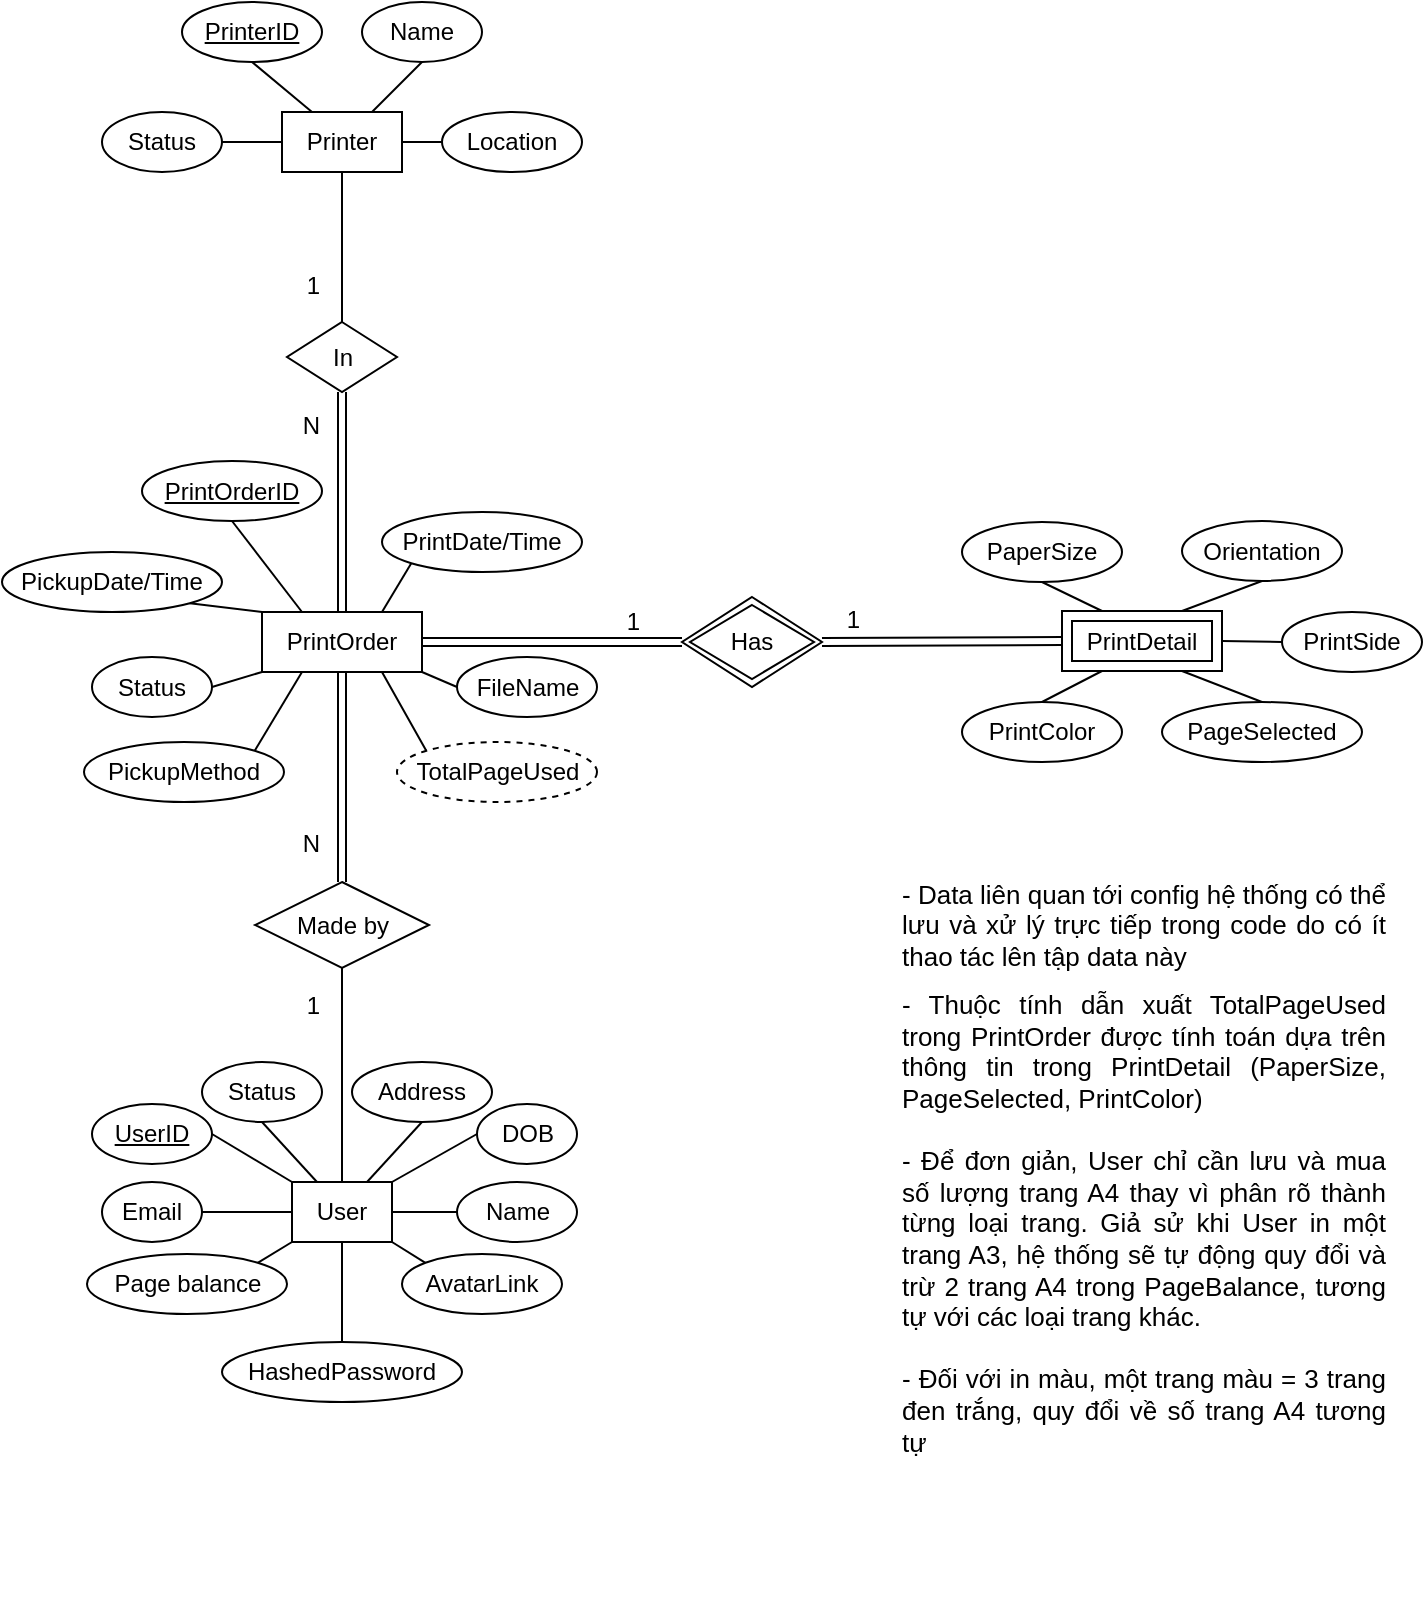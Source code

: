 <mxfile version="22.1.2" type="google">
  <diagram name="Page-1" id="qncQJ6b02yWdnLwTCf11">
    <mxGraphModel grid="1" page="1" gridSize="10" guides="1" tooltips="1" connect="1" arrows="1" fold="1" pageScale="1" pageWidth="850" pageHeight="1100" math="0" shadow="0">
      <root>
        <mxCell id="0" />
        <mxCell id="1" parent="0" />
        <mxCell id="86KTdg9rSpqO78X9JeLp-89" style="rounded=0;orthogonalLoop=1;jettySize=auto;html=1;exitX=0;exitY=0;exitDx=0;exitDy=0;entryX=1;entryY=0.5;entryDx=0;entryDy=0;endArrow=none;endFill=0;" edge="1" parent="1" source="86KTdg9rSpqO78X9JeLp-1" target="86KTdg9rSpqO78X9JeLp-5">
          <mxGeometry relative="1" as="geometry" />
        </mxCell>
        <mxCell id="86KTdg9rSpqO78X9JeLp-90" style="rounded=0;orthogonalLoop=1;jettySize=auto;html=1;exitX=0;exitY=0.5;exitDx=0;exitDy=0;entryX=1;entryY=0.5;entryDx=0;entryDy=0;endArrow=none;endFill=0;" edge="1" parent="1" source="86KTdg9rSpqO78X9JeLp-1" target="86KTdg9rSpqO78X9JeLp-9">
          <mxGeometry relative="1" as="geometry" />
        </mxCell>
        <mxCell id="86KTdg9rSpqO78X9JeLp-94" style="rounded=0;orthogonalLoop=1;jettySize=auto;html=1;exitX=1;exitY=0.5;exitDx=0;exitDy=0;entryX=0;entryY=0.5;entryDx=0;entryDy=0;endArrow=none;endFill=0;" edge="1" parent="1" source="86KTdg9rSpqO78X9JeLp-1" target="86KTdg9rSpqO78X9JeLp-7">
          <mxGeometry relative="1" as="geometry" />
        </mxCell>
        <mxCell id="86KTdg9rSpqO78X9JeLp-95" style="rounded=0;orthogonalLoop=1;jettySize=auto;html=1;exitX=1;exitY=0;exitDx=0;exitDy=0;entryX=0;entryY=0.5;entryDx=0;entryDy=0;endArrow=none;endFill=0;" edge="1" parent="1" source="86KTdg9rSpqO78X9JeLp-1" target="86KTdg9rSpqO78X9JeLp-8">
          <mxGeometry relative="1" as="geometry" />
        </mxCell>
        <mxCell id="86KTdg9rSpqO78X9JeLp-1" value="User" style="whiteSpace=wrap;html=1;align=center;" vertex="1" parent="1">
          <mxGeometry x="195" y="630" width="50" height="30" as="geometry" />
        </mxCell>
        <mxCell id="86KTdg9rSpqO78X9JeLp-72" style="rounded=0;orthogonalLoop=1;jettySize=auto;html=1;exitX=0.25;exitY=0;exitDx=0;exitDy=0;entryX=0.5;entryY=1;entryDx=0;entryDy=0;endArrow=none;endFill=0;" edge="1" parent="1" source="86KTdg9rSpqO78X9JeLp-2" target="86KTdg9rSpqO78X9JeLp-16">
          <mxGeometry relative="1" as="geometry" />
        </mxCell>
        <mxCell id="86KTdg9rSpqO78X9JeLp-73" style="rounded=0;orthogonalLoop=1;jettySize=auto;html=1;exitX=0;exitY=0;exitDx=0;exitDy=0;entryX=1;entryY=1;entryDx=0;entryDy=0;endArrow=none;endFill=0;" edge="1" parent="1" source="86KTdg9rSpqO78X9JeLp-2" target="86KTdg9rSpqO78X9JeLp-20">
          <mxGeometry relative="1" as="geometry" />
        </mxCell>
        <mxCell id="86KTdg9rSpqO78X9JeLp-74" style="rounded=0;orthogonalLoop=1;jettySize=auto;html=1;exitX=0;exitY=1;exitDx=0;exitDy=0;entryX=1;entryY=0.5;entryDx=0;entryDy=0;endArrow=none;endFill=0;" edge="1" parent="1" source="86KTdg9rSpqO78X9JeLp-2" target="86KTdg9rSpqO78X9JeLp-23">
          <mxGeometry relative="1" as="geometry" />
        </mxCell>
        <mxCell id="86KTdg9rSpqO78X9JeLp-75" style="rounded=0;orthogonalLoop=1;jettySize=auto;html=1;exitX=0.25;exitY=1;exitDx=0;exitDy=0;entryX=1;entryY=0;entryDx=0;entryDy=0;endArrow=none;endFill=0;" edge="1" parent="1" source="86KTdg9rSpqO78X9JeLp-2" target="86KTdg9rSpqO78X9JeLp-22">
          <mxGeometry relative="1" as="geometry" />
        </mxCell>
        <mxCell id="86KTdg9rSpqO78X9JeLp-76" style="rounded=0;orthogonalLoop=1;jettySize=auto;html=1;exitX=0.75;exitY=1;exitDx=0;exitDy=0;entryX=0;entryY=0;entryDx=0;entryDy=0;endArrow=none;endFill=0;" edge="1" parent="1" source="86KTdg9rSpqO78X9JeLp-2" target="86KTdg9rSpqO78X9JeLp-21">
          <mxGeometry relative="1" as="geometry" />
        </mxCell>
        <mxCell id="86KTdg9rSpqO78X9JeLp-77" style="rounded=0;orthogonalLoop=1;jettySize=auto;html=1;exitX=1;exitY=1;exitDx=0;exitDy=0;entryX=0;entryY=0.5;entryDx=0;entryDy=0;endArrow=none;endFill=0;" edge="1" parent="1" source="86KTdg9rSpqO78X9JeLp-2" target="86KTdg9rSpqO78X9JeLp-18">
          <mxGeometry relative="1" as="geometry" />
        </mxCell>
        <mxCell id="86KTdg9rSpqO78X9JeLp-78" style="rounded=0;orthogonalLoop=1;jettySize=auto;html=1;exitX=0.75;exitY=0;exitDx=0;exitDy=0;entryX=0;entryY=1;entryDx=0;entryDy=0;endArrow=none;endFill=0;" edge="1" parent="1" source="86KTdg9rSpqO78X9JeLp-2" target="86KTdg9rSpqO78X9JeLp-17">
          <mxGeometry relative="1" as="geometry" />
        </mxCell>
        <mxCell id="86KTdg9rSpqO78X9JeLp-2" value="PrintOrder" style="whiteSpace=wrap;html=1;align=center;" vertex="1" parent="1">
          <mxGeometry x="180" y="345" width="80" height="30" as="geometry" />
        </mxCell>
        <mxCell id="86KTdg9rSpqO78X9JeLp-79" style="rounded=0;orthogonalLoop=1;jettySize=auto;html=1;exitX=0.25;exitY=0;exitDx=0;exitDy=0;entryX=0.5;entryY=1;entryDx=0;entryDy=0;endArrow=none;endFill=0;" edge="1" parent="1" source="86KTdg9rSpqO78X9JeLp-3" target="86KTdg9rSpqO78X9JeLp-31">
          <mxGeometry relative="1" as="geometry" />
        </mxCell>
        <mxCell id="86KTdg9rSpqO78X9JeLp-80" style="rounded=0;orthogonalLoop=1;jettySize=auto;html=1;exitX=0;exitY=0.5;exitDx=0;exitDy=0;entryX=1;entryY=0.5;entryDx=0;entryDy=0;endArrow=none;endFill=0;" edge="1" parent="1" source="86KTdg9rSpqO78X9JeLp-3" target="86KTdg9rSpqO78X9JeLp-34">
          <mxGeometry relative="1" as="geometry" />
        </mxCell>
        <mxCell id="86KTdg9rSpqO78X9JeLp-81" style="rounded=0;orthogonalLoop=1;jettySize=auto;html=1;exitX=1;exitY=0.5;exitDx=0;exitDy=0;entryX=0;entryY=0.5;entryDx=0;entryDy=0;endArrow=none;endFill=0;" edge="1" parent="1" source="86KTdg9rSpqO78X9JeLp-3" target="86KTdg9rSpqO78X9JeLp-33">
          <mxGeometry relative="1" as="geometry" />
        </mxCell>
        <mxCell id="86KTdg9rSpqO78X9JeLp-82" style="rounded=0;orthogonalLoop=1;jettySize=auto;html=1;exitX=0.75;exitY=0;exitDx=0;exitDy=0;entryX=0.5;entryY=1;entryDx=0;entryDy=0;endArrow=none;endFill=0;" edge="1" parent="1" source="86KTdg9rSpqO78X9JeLp-3" target="86KTdg9rSpqO78X9JeLp-32">
          <mxGeometry relative="1" as="geometry" />
        </mxCell>
        <mxCell id="86KTdg9rSpqO78X9JeLp-3" value="Printer" style="whiteSpace=wrap;html=1;align=center;" vertex="1" parent="1">
          <mxGeometry x="190" y="95" width="60" height="30" as="geometry" />
        </mxCell>
        <mxCell id="86KTdg9rSpqO78X9JeLp-5" value="UserID" style="ellipse;whiteSpace=wrap;html=1;align=center;fontStyle=4;" vertex="1" parent="1">
          <mxGeometry x="95" y="591" width="60" height="30" as="geometry" />
        </mxCell>
        <mxCell id="86KTdg9rSpqO78X9JeLp-7" value="Name" style="ellipse;whiteSpace=wrap;html=1;align=center;" vertex="1" parent="1">
          <mxGeometry x="277.5" y="630" width="60" height="30" as="geometry" />
        </mxCell>
        <mxCell id="86KTdg9rSpqO78X9JeLp-8" value="DOB" style="ellipse;whiteSpace=wrap;html=1;align=center;" vertex="1" parent="1">
          <mxGeometry x="287.5" y="591" width="50" height="30" as="geometry" />
        </mxCell>
        <mxCell id="86KTdg9rSpqO78X9JeLp-9" value="Email" style="ellipse;whiteSpace=wrap;html=1;align=center;" vertex="1" parent="1">
          <mxGeometry x="100" y="630" width="50" height="30" as="geometry" />
        </mxCell>
        <mxCell id="86KTdg9rSpqO78X9JeLp-10" value="Address" style="ellipse;whiteSpace=wrap;html=1;align=center;" vertex="1" parent="1">
          <mxGeometry x="225" y="570" width="70" height="30" as="geometry" />
        </mxCell>
        <mxCell id="86KTdg9rSpqO78X9JeLp-12" value="HashedPassword" style="ellipse;whiteSpace=wrap;html=1;align=center;" vertex="1" parent="1">
          <mxGeometry x="160" y="710" width="120" height="30" as="geometry" />
        </mxCell>
        <mxCell id="86KTdg9rSpqO78X9JeLp-14" value="AvatarLink" style="ellipse;whiteSpace=wrap;html=1;align=center;" vertex="1" parent="1">
          <mxGeometry x="250" y="666" width="80" height="30" as="geometry" />
        </mxCell>
        <mxCell id="86KTdg9rSpqO78X9JeLp-15" value="Page balance" style="ellipse;whiteSpace=wrap;html=1;align=center;" vertex="1" parent="1">
          <mxGeometry x="92.5" y="666" width="100" height="30" as="geometry" />
        </mxCell>
        <mxCell id="86KTdg9rSpqO78X9JeLp-16" value="PrintOrderID" style="ellipse;whiteSpace=wrap;html=1;align=center;fontStyle=4;" vertex="1" parent="1">
          <mxGeometry x="120" y="269.5" width="90" height="30" as="geometry" />
        </mxCell>
        <mxCell id="86KTdg9rSpqO78X9JeLp-17" value="PrintDate/Time" style="ellipse;whiteSpace=wrap;html=1;align=center;" vertex="1" parent="1">
          <mxGeometry x="240" y="295" width="100" height="30" as="geometry" />
        </mxCell>
        <mxCell id="86KTdg9rSpqO78X9JeLp-18" value="FileName" style="ellipse;whiteSpace=wrap;html=1;align=center;" vertex="1" parent="1">
          <mxGeometry x="277.5" y="367.5" width="70" height="30" as="geometry" />
        </mxCell>
        <mxCell id="86KTdg9rSpqO78X9JeLp-20" value="PickupDate/Time" style="ellipse;whiteSpace=wrap;html=1;align=center;" vertex="1" parent="1">
          <mxGeometry x="50" y="315" width="110" height="30" as="geometry" />
        </mxCell>
        <mxCell id="86KTdg9rSpqO78X9JeLp-21" value="TotalPageUsed" style="ellipse;whiteSpace=wrap;html=1;align=center;dashed=1;" vertex="1" parent="1">
          <mxGeometry x="247.5" y="410" width="100" height="30" as="geometry" />
        </mxCell>
        <mxCell id="86KTdg9rSpqO78X9JeLp-22" value="PickupMethod" style="ellipse;whiteSpace=wrap;html=1;align=center;" vertex="1" parent="1">
          <mxGeometry x="91" y="410" width="100" height="30" as="geometry" />
        </mxCell>
        <mxCell id="86KTdg9rSpqO78X9JeLp-23" value="Status" style="ellipse;whiteSpace=wrap;html=1;align=center;" vertex="1" parent="1">
          <mxGeometry x="95" y="367.5" width="60" height="30" as="geometry" />
        </mxCell>
        <mxCell id="86KTdg9rSpqO78X9JeLp-26" value="PaperSize" style="ellipse;whiteSpace=wrap;html=1;align=center;" vertex="1" parent="1">
          <mxGeometry x="530" y="300" width="80" height="30" as="geometry" />
        </mxCell>
        <mxCell id="86KTdg9rSpqO78X9JeLp-27" value="Orientation" style="ellipse;whiteSpace=wrap;html=1;align=center;" vertex="1" parent="1">
          <mxGeometry x="640" y="299.5" width="80" height="30" as="geometry" />
        </mxCell>
        <mxCell id="86KTdg9rSpqO78X9JeLp-28" value="PrintSide" style="ellipse;whiteSpace=wrap;html=1;align=center;" vertex="1" parent="1">
          <mxGeometry x="690" y="345" width="70" height="30" as="geometry" />
        </mxCell>
        <mxCell id="86KTdg9rSpqO78X9JeLp-29" value="PrintColor" style="ellipse;whiteSpace=wrap;html=1;align=center;" vertex="1" parent="1">
          <mxGeometry x="530" y="390" width="80" height="30" as="geometry" />
        </mxCell>
        <mxCell id="86KTdg9rSpqO78X9JeLp-30" value="PageSelected" style="ellipse;whiteSpace=wrap;html=1;align=center;" vertex="1" parent="1">
          <mxGeometry x="630" y="390" width="100" height="30" as="geometry" />
        </mxCell>
        <mxCell id="86KTdg9rSpqO78X9JeLp-31" value="PrinterID" style="ellipse;whiteSpace=wrap;html=1;align=center;fontStyle=4;" vertex="1" parent="1">
          <mxGeometry x="140" y="40" width="70" height="30" as="geometry" />
        </mxCell>
        <mxCell id="86KTdg9rSpqO78X9JeLp-32" value="Name" style="ellipse;whiteSpace=wrap;html=1;align=center;" vertex="1" parent="1">
          <mxGeometry x="230" y="40" width="60" height="30" as="geometry" />
        </mxCell>
        <mxCell id="86KTdg9rSpqO78X9JeLp-33" value="Location" style="ellipse;whiteSpace=wrap;html=1;align=center;" vertex="1" parent="1">
          <mxGeometry x="270" y="95" width="70" height="30" as="geometry" />
        </mxCell>
        <mxCell id="86KTdg9rSpqO78X9JeLp-34" value="Status" style="ellipse;whiteSpace=wrap;html=1;align=center;" vertex="1" parent="1">
          <mxGeometry x="100" y="95" width="60" height="30" as="geometry" />
        </mxCell>
        <mxCell id="86KTdg9rSpqO78X9JeLp-83" style="rounded=0;orthogonalLoop=1;jettySize=auto;html=1;exitX=0.25;exitY=0;exitDx=0;exitDy=0;entryX=0.5;entryY=1;entryDx=0;entryDy=0;endArrow=none;endFill=0;" edge="1" parent="1" source="86KTdg9rSpqO78X9JeLp-35" target="86KTdg9rSpqO78X9JeLp-26">
          <mxGeometry relative="1" as="geometry" />
        </mxCell>
        <mxCell id="86KTdg9rSpqO78X9JeLp-84" style="rounded=0;orthogonalLoop=1;jettySize=auto;html=1;exitX=0.75;exitY=0;exitDx=0;exitDy=0;entryX=0.5;entryY=1;entryDx=0;entryDy=0;endArrow=none;endFill=0;" edge="1" parent="1" source="86KTdg9rSpqO78X9JeLp-35" target="86KTdg9rSpqO78X9JeLp-27">
          <mxGeometry relative="1" as="geometry" />
        </mxCell>
        <mxCell id="86KTdg9rSpqO78X9JeLp-85" style="rounded=0;orthogonalLoop=1;jettySize=auto;html=1;exitX=1;exitY=0.5;exitDx=0;exitDy=0;entryX=0;entryY=0.5;entryDx=0;entryDy=0;endArrow=none;endFill=0;" edge="1" parent="1" source="86KTdg9rSpqO78X9JeLp-35" target="86KTdg9rSpqO78X9JeLp-28">
          <mxGeometry relative="1" as="geometry" />
        </mxCell>
        <mxCell id="86KTdg9rSpqO78X9JeLp-87" style="rounded=0;orthogonalLoop=1;jettySize=auto;html=1;exitX=0.75;exitY=1;exitDx=0;exitDy=0;entryX=0.5;entryY=0;entryDx=0;entryDy=0;endArrow=none;endFill=0;" edge="1" parent="1" source="86KTdg9rSpqO78X9JeLp-35" target="86KTdg9rSpqO78X9JeLp-30">
          <mxGeometry relative="1" as="geometry" />
        </mxCell>
        <mxCell id="86KTdg9rSpqO78X9JeLp-88" style="rounded=0;orthogonalLoop=1;jettySize=auto;html=1;exitX=0.25;exitY=1;exitDx=0;exitDy=0;entryX=0.5;entryY=0;entryDx=0;entryDy=0;endArrow=none;endFill=0;" edge="1" parent="1" source="86KTdg9rSpqO78X9JeLp-35" target="86KTdg9rSpqO78X9JeLp-29">
          <mxGeometry relative="1" as="geometry" />
        </mxCell>
        <mxCell id="86KTdg9rSpqO78X9JeLp-35" value="PrintDetail" style="shape=ext;margin=3;double=1;whiteSpace=wrap;html=1;align=center;" vertex="1" parent="1">
          <mxGeometry x="580" y="344.5" width="80" height="30" as="geometry" />
        </mxCell>
        <mxCell id="86KTdg9rSpqO78X9JeLp-36" value="Has" style="shape=rhombus;double=1;perimeter=rhombusPerimeter;whiteSpace=wrap;html=1;align=center;" vertex="1" parent="1">
          <mxGeometry x="390" y="337.5" width="70" height="45" as="geometry" />
        </mxCell>
        <mxCell id="86KTdg9rSpqO78X9JeLp-52" value="" style="shape=link;html=1;rounded=0;exitX=1;exitY=0.5;exitDx=0;exitDy=0;entryX=0;entryY=0.5;entryDx=0;entryDy=0;" edge="1" parent="1" source="86KTdg9rSpqO78X9JeLp-2" target="86KTdg9rSpqO78X9JeLp-36">
          <mxGeometry relative="1" as="geometry">
            <mxPoint x="240" y="460" as="sourcePoint" />
            <mxPoint x="400" y="460" as="targetPoint" />
          </mxGeometry>
        </mxCell>
        <mxCell id="86KTdg9rSpqO78X9JeLp-53" value="1" style="resizable=0;html=1;whiteSpace=wrap;align=right;verticalAlign=bottom;" connectable="0" vertex="1" parent="86KTdg9rSpqO78X9JeLp-52">
          <mxGeometry x="1" relative="1" as="geometry">
            <mxPoint x="-20" y="-2" as="offset" />
          </mxGeometry>
        </mxCell>
        <mxCell id="86KTdg9rSpqO78X9JeLp-54" value="" style="shape=link;html=1;rounded=0;exitX=0;exitY=0.5;exitDx=0;exitDy=0;entryX=1;entryY=0.5;entryDx=0;entryDy=0;" edge="1" parent="1" source="86KTdg9rSpqO78X9JeLp-35" target="86KTdg9rSpqO78X9JeLp-36">
          <mxGeometry relative="1" as="geometry">
            <mxPoint x="450" y="407.5" as="sourcePoint" />
            <mxPoint x="580" y="407.5" as="targetPoint" />
          </mxGeometry>
        </mxCell>
        <mxCell id="86KTdg9rSpqO78X9JeLp-55" value="1" style="resizable=0;html=1;whiteSpace=wrap;align=right;verticalAlign=bottom;" connectable="0" vertex="1" parent="86KTdg9rSpqO78X9JeLp-54">
          <mxGeometry x="1" relative="1" as="geometry">
            <mxPoint x="20" y="-2" as="offset" />
          </mxGeometry>
        </mxCell>
        <mxCell id="86KTdg9rSpqO78X9JeLp-57" value="In" style="shape=rhombus;perimeter=rhombusPerimeter;whiteSpace=wrap;html=1;align=center;" vertex="1" parent="1">
          <mxGeometry x="192.5" y="200" width="55" height="35" as="geometry" />
        </mxCell>
        <mxCell id="86KTdg9rSpqO78X9JeLp-58" value="" style="endArrow=none;html=1;rounded=0;exitX=0.5;exitY=1;exitDx=0;exitDy=0;entryX=0.5;entryY=0;entryDx=0;entryDy=0;" edge="1" parent="1" source="86KTdg9rSpqO78X9JeLp-3" target="86KTdg9rSpqO78X9JeLp-57">
          <mxGeometry relative="1" as="geometry">
            <mxPoint x="80" y="260" as="sourcePoint" />
            <mxPoint x="240" y="260" as="targetPoint" />
          </mxGeometry>
        </mxCell>
        <mxCell id="86KTdg9rSpqO78X9JeLp-59" value="1" style="resizable=0;html=1;whiteSpace=wrap;align=right;verticalAlign=bottom;" connectable="0" vertex="1" parent="86KTdg9rSpqO78X9JeLp-58">
          <mxGeometry x="1" relative="1" as="geometry">
            <mxPoint x="-10" y="-10" as="offset" />
          </mxGeometry>
        </mxCell>
        <mxCell id="86KTdg9rSpqO78X9JeLp-60" value="" style="shape=link;html=1;rounded=0;exitX=0.5;exitY=0;exitDx=0;exitDy=0;entryX=0.5;entryY=1;entryDx=0;entryDy=0;" edge="1" parent="1" source="86KTdg9rSpqO78X9JeLp-2" target="86KTdg9rSpqO78X9JeLp-57">
          <mxGeometry relative="1" as="geometry">
            <mxPoint x="80" y="220" as="sourcePoint" />
            <mxPoint x="240" y="220" as="targetPoint" />
          </mxGeometry>
        </mxCell>
        <mxCell id="86KTdg9rSpqO78X9JeLp-61" value="N" style="resizable=0;html=1;whiteSpace=wrap;align=right;verticalAlign=bottom;" connectable="0" vertex="1" parent="86KTdg9rSpqO78X9JeLp-60">
          <mxGeometry x="1" relative="1" as="geometry">
            <mxPoint x="-10" y="25" as="offset" />
          </mxGeometry>
        </mxCell>
        <mxCell id="86KTdg9rSpqO78X9JeLp-67" value="Made by" style="shape=rhombus;perimeter=rhombusPerimeter;whiteSpace=wrap;html=1;align=center;" vertex="1" parent="1">
          <mxGeometry x="176.5" y="480" width="87" height="43" as="geometry" />
        </mxCell>
        <mxCell id="86KTdg9rSpqO78X9JeLp-68" value="" style="shape=link;html=1;rounded=0;exitX=0.5;exitY=1;exitDx=0;exitDy=0;entryX=0.5;entryY=0;entryDx=0;entryDy=0;" edge="1" parent="1" source="86KTdg9rSpqO78X9JeLp-2" target="86KTdg9rSpqO78X9JeLp-67">
          <mxGeometry relative="1" as="geometry">
            <mxPoint x="210" y="480" as="sourcePoint" />
            <mxPoint x="340" y="480" as="targetPoint" />
          </mxGeometry>
        </mxCell>
        <mxCell id="86KTdg9rSpqO78X9JeLp-69" value="N" style="resizable=0;html=1;whiteSpace=wrap;align=right;verticalAlign=bottom;" connectable="0" vertex="1" parent="86KTdg9rSpqO78X9JeLp-68">
          <mxGeometry x="1" relative="1" as="geometry">
            <mxPoint x="-10" y="-11" as="offset" />
          </mxGeometry>
        </mxCell>
        <mxCell id="86KTdg9rSpqO78X9JeLp-70" value="" style="endArrow=none;html=1;rounded=0;exitX=0.5;exitY=0;exitDx=0;exitDy=0;entryX=0.5;entryY=1;entryDx=0;entryDy=0;" edge="1" parent="1" source="86KTdg9rSpqO78X9JeLp-1" target="86KTdg9rSpqO78X9JeLp-67">
          <mxGeometry relative="1" as="geometry">
            <mxPoint x="-90" y="428.5" as="sourcePoint" />
            <mxPoint x="25" y="427.5" as="targetPoint" />
          </mxGeometry>
        </mxCell>
        <mxCell id="86KTdg9rSpqO78X9JeLp-71" value="1" style="resizable=0;html=1;whiteSpace=wrap;align=right;verticalAlign=bottom;" connectable="0" vertex="1" parent="86KTdg9rSpqO78X9JeLp-70">
          <mxGeometry x="1" relative="1" as="geometry">
            <mxPoint x="-10" y="27" as="offset" />
          </mxGeometry>
        </mxCell>
        <mxCell id="86KTdg9rSpqO78X9JeLp-97" style="rounded=0;orthogonalLoop=1;jettySize=auto;html=1;exitX=0.5;exitY=1;exitDx=0;exitDy=0;entryX=0.5;entryY=0;entryDx=0;entryDy=0;endArrow=none;endFill=0;" edge="1" parent="1" source="86KTdg9rSpqO78X9JeLp-1" target="86KTdg9rSpqO78X9JeLp-12">
          <mxGeometry relative="1" as="geometry">
            <mxPoint x="220.5" y="680" as="sourcePoint" />
            <mxPoint x="280.5" y="695" as="targetPoint" />
          </mxGeometry>
        </mxCell>
        <mxCell id="86KTdg9rSpqO78X9JeLp-98" style="rounded=0;orthogonalLoop=1;jettySize=auto;html=1;exitX=1;exitY=1;exitDx=0;exitDy=0;entryX=0;entryY=0;entryDx=0;entryDy=0;endArrow=none;endFill=0;" edge="1" parent="1" source="86KTdg9rSpqO78X9JeLp-1" target="86KTdg9rSpqO78X9JeLp-14">
          <mxGeometry relative="1" as="geometry">
            <mxPoint x="230.5" y="675" as="sourcePoint" />
            <mxPoint x="290.5" y="690" as="targetPoint" />
          </mxGeometry>
        </mxCell>
        <mxCell id="86KTdg9rSpqO78X9JeLp-99" style="rounded=0;orthogonalLoop=1;jettySize=auto;html=1;exitX=0.75;exitY=0;exitDx=0;exitDy=0;entryX=0.5;entryY=1;entryDx=0;entryDy=0;endArrow=none;endFill=0;" edge="1" parent="1" source="86KTdg9rSpqO78X9JeLp-1" target="86KTdg9rSpqO78X9JeLp-10">
          <mxGeometry relative="1" as="geometry">
            <mxPoint x="245" y="629.39" as="sourcePoint" />
            <mxPoint x="293" y="629.39" as="targetPoint" />
          </mxGeometry>
        </mxCell>
        <mxCell id="86KTdg9rSpqO78X9JeLp-100" style="rounded=0;orthogonalLoop=1;jettySize=auto;html=1;exitX=0;exitY=1;exitDx=0;exitDy=0;entryX=1;entryY=0;entryDx=0;entryDy=0;endArrow=none;endFill=0;" edge="1" parent="1" source="86KTdg9rSpqO78X9JeLp-1" target="86KTdg9rSpqO78X9JeLp-15">
          <mxGeometry relative="1" as="geometry">
            <mxPoint x="205" y="659.39" as="sourcePoint" />
            <mxPoint x="160" y="659.39" as="targetPoint" />
          </mxGeometry>
        </mxCell>
        <mxCell id="86KTdg9rSpqO78X9JeLp-106" value="Status" style="ellipse;whiteSpace=wrap;html=1;align=center;" vertex="1" parent="1">
          <mxGeometry x="150" y="570" width="60" height="30" as="geometry" />
        </mxCell>
        <mxCell id="86KTdg9rSpqO78X9JeLp-107" style="rounded=0;orthogonalLoop=1;jettySize=auto;html=1;exitX=0.25;exitY=0;exitDx=0;exitDy=0;entryX=0.5;entryY=1;entryDx=0;entryDy=0;endArrow=none;endFill=0;" edge="1" parent="1" source="86KTdg9rSpqO78X9JeLp-1" target="86KTdg9rSpqO78X9JeLp-106">
          <mxGeometry relative="1" as="geometry">
            <mxPoint x="214.58" y="675.79" as="sourcePoint" />
            <mxPoint x="194.58" y="685.79" as="targetPoint" />
          </mxGeometry>
        </mxCell>
        <mxCell id="86KTdg9rSpqO78X9JeLp-108" value="&lt;h1 style=&quot;text-align: justify; font-size: 13px;&quot;&gt;&lt;span style=&quot;font-weight: 400;&quot;&gt;&lt;font style=&quot;font-size: 13px;&quot;&gt;- Data liên quan tới config hệ thống có thể lưu và xử lý trực tiếp trong code do có ít thao tác lên tập data này&lt;/font&gt;&lt;/span&gt;&lt;/h1&gt;&lt;div style=&quot;text-align: justify; font-size: 13px;&quot;&gt;&lt;span style=&quot;font-weight: 400;&quot;&gt;&lt;font style=&quot;font-size: 13px;&quot;&gt;- Thuộc tính dẫn xuất TotalPageUsed trong PrintOrder được tính toán dựa trên thông tin trong PrintDetail (PaperSize, PageSelected, PrintColor)&lt;/font&gt;&lt;/span&gt;&lt;/div&gt;&lt;div style=&quot;text-align: justify; font-size: 13px;&quot;&gt;&lt;font style=&quot;font-size: 13px;&quot;&gt;&lt;br&gt;&lt;/font&gt;&lt;/div&gt;&lt;div style=&quot;text-align: justify; font-size: 13px;&quot;&gt;&lt;font style=&quot;font-size: 13px;&quot;&gt;- Để đơn giản, Us&lt;span style=&quot;background-color: initial;&quot;&gt;er chỉ cần lưu và mua số lượng trang A4 thay vì phân rõ thành từng loại trang.&amp;nbsp;&lt;/span&gt;&lt;span style=&quot;background-color: initial;&quot;&gt;Giả sử khi User in một trang A3, hệ thống sẽ tự động quy đổi và trừ 2 trang A4 trong PageBalance, tương tự với các loại trang khác.&amp;nbsp;&lt;/span&gt;&lt;/font&gt;&lt;/div&gt;&lt;div style=&quot;text-align: justify; font-size: 13px;&quot;&gt;&lt;font style=&quot;font-size: 13px;&quot;&gt;&lt;br&gt;&lt;/font&gt;&lt;/div&gt;&lt;div style=&quot;text-align: justify; font-size: 13px;&quot;&gt;&lt;font style=&quot;font-size: 13px;&quot;&gt;- Đối với in màu, một trang màu = 3 trang đen trắng, quy đổi về số trang A4 tương tự&lt;/font&gt;&lt;/div&gt;&lt;div style=&quot;text-align: justify; font-size: 13px;&quot;&gt;&lt;span style=&quot;font-weight: 400;&quot;&gt;&lt;font style=&quot;font-size: 13px;&quot;&gt;&lt;br&gt;&lt;/font&gt;&lt;/span&gt;&lt;/div&gt;&lt;div style=&quot;text-align: justify; font-size: 13px;&quot;&gt;&lt;span style=&quot;font-weight: 400;&quot;&gt;&lt;br&gt;&lt;/span&gt;&lt;/div&gt;" style="text;html=1;strokeColor=none;fillColor=none;spacing=5;spacingTop=-20;whiteSpace=wrap;overflow=hidden;rounded=0;" vertex="1" parent="1">
          <mxGeometry x="495" y="480" width="250" height="370" as="geometry" />
        </mxCell>
      </root>
    </mxGraphModel>
  </diagram>
</mxfile>
